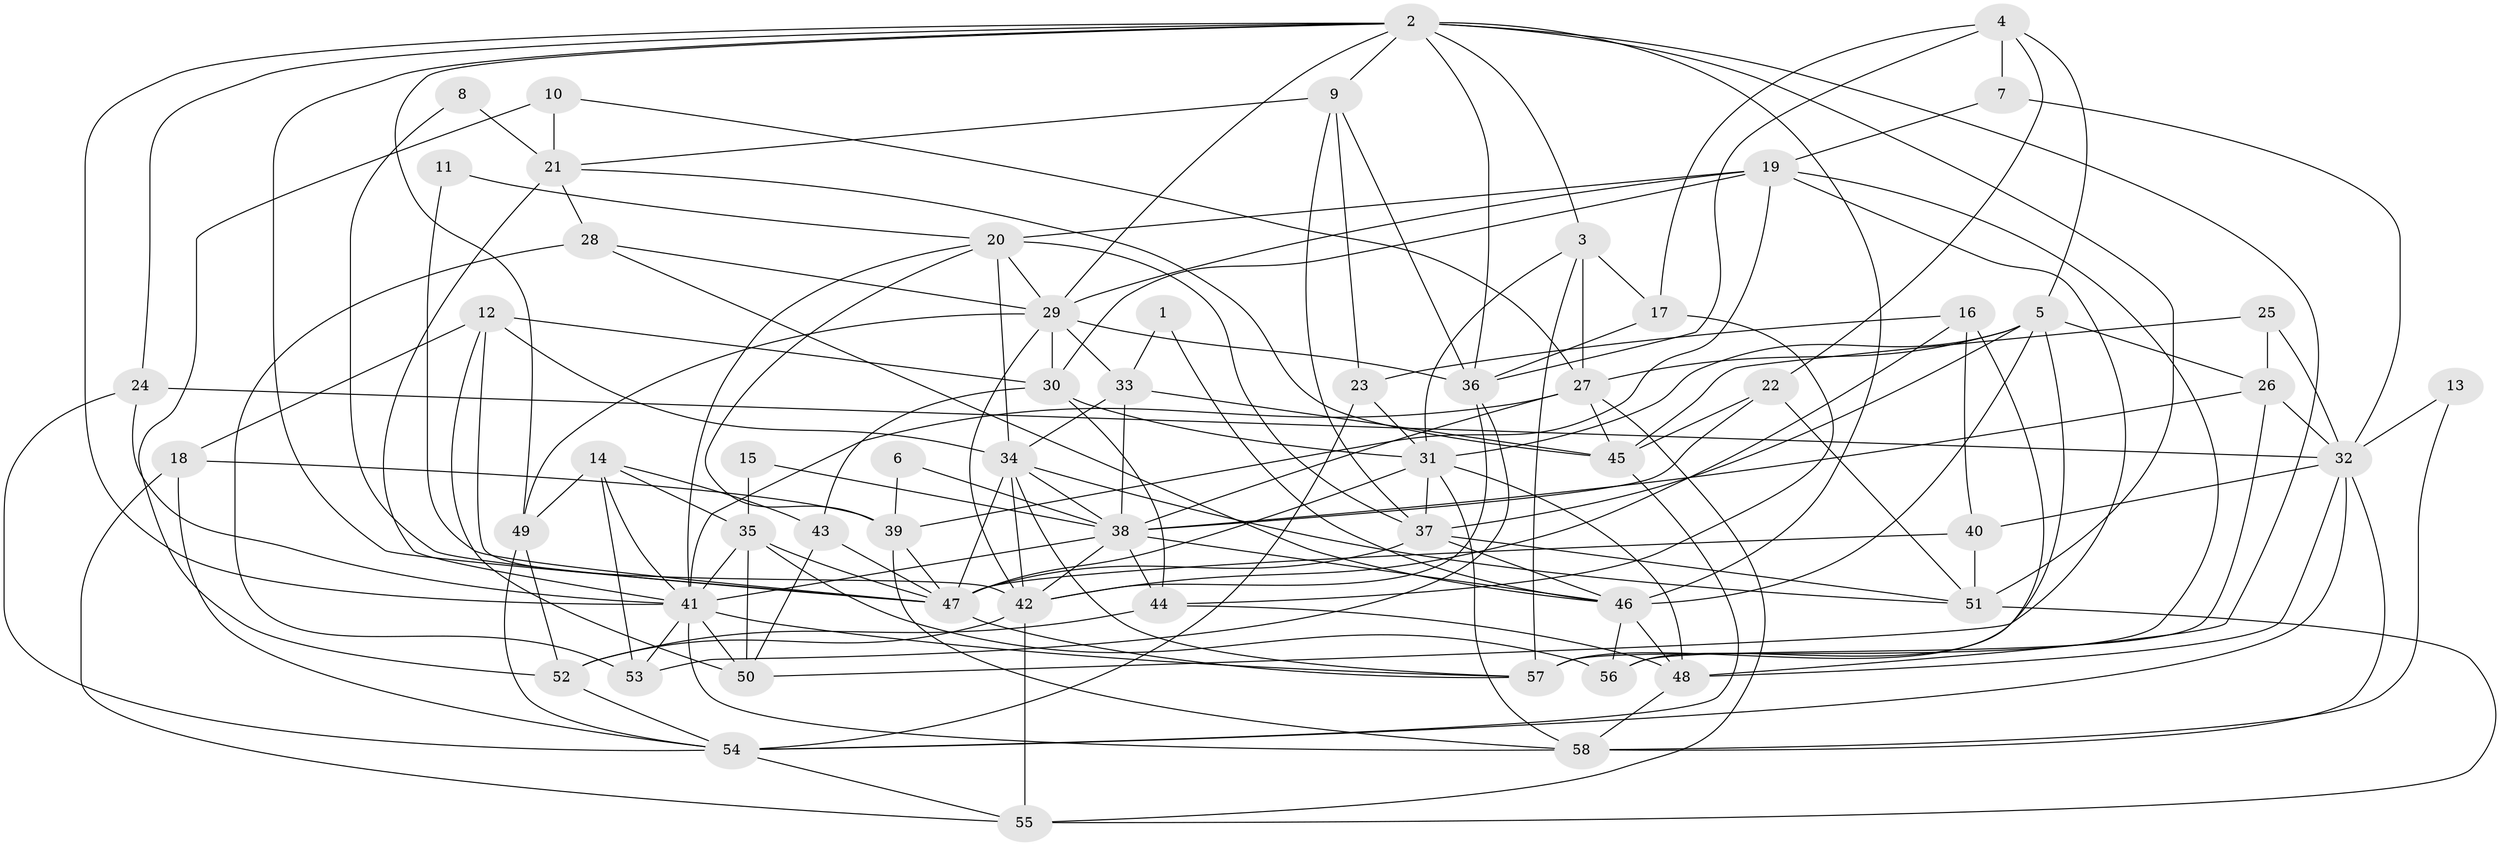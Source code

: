 // original degree distribution, {2: 0.16379310344827586, 4: 0.2672413793103448, 3: 0.25862068965517243, 5: 0.14655172413793102, 6: 0.08620689655172414, 8: 0.017241379310344827, 7: 0.05172413793103448, 9: 0.008620689655172414}
// Generated by graph-tools (version 1.1) at 2025/26/03/09/25 03:26:20]
// undirected, 58 vertices, 162 edges
graph export_dot {
graph [start="1"]
  node [color=gray90,style=filled];
  1;
  2;
  3;
  4;
  5;
  6;
  7;
  8;
  9;
  10;
  11;
  12;
  13;
  14;
  15;
  16;
  17;
  18;
  19;
  20;
  21;
  22;
  23;
  24;
  25;
  26;
  27;
  28;
  29;
  30;
  31;
  32;
  33;
  34;
  35;
  36;
  37;
  38;
  39;
  40;
  41;
  42;
  43;
  44;
  45;
  46;
  47;
  48;
  49;
  50;
  51;
  52;
  53;
  54;
  55;
  56;
  57;
  58;
  1 -- 33 [weight=1.0];
  1 -- 46 [weight=1.0];
  2 -- 3 [weight=1.0];
  2 -- 9 [weight=1.0];
  2 -- 24 [weight=1.0];
  2 -- 29 [weight=2.0];
  2 -- 36 [weight=2.0];
  2 -- 41 [weight=1.0];
  2 -- 46 [weight=1.0];
  2 -- 47 [weight=1.0];
  2 -- 48 [weight=1.0];
  2 -- 49 [weight=1.0];
  2 -- 51 [weight=2.0];
  3 -- 17 [weight=1.0];
  3 -- 27 [weight=1.0];
  3 -- 31 [weight=1.0];
  3 -- 57 [weight=1.0];
  4 -- 5 [weight=1.0];
  4 -- 7 [weight=1.0];
  4 -- 17 [weight=1.0];
  4 -- 22 [weight=1.0];
  4 -- 36 [weight=1.0];
  5 -- 26 [weight=1.0];
  5 -- 27 [weight=1.0];
  5 -- 31 [weight=1.0];
  5 -- 37 [weight=1.0];
  5 -- 46 [weight=1.0];
  5 -- 57 [weight=1.0];
  6 -- 38 [weight=1.0];
  6 -- 39 [weight=1.0];
  7 -- 19 [weight=1.0];
  7 -- 32 [weight=1.0];
  8 -- 21 [weight=1.0];
  8 -- 47 [weight=1.0];
  9 -- 21 [weight=1.0];
  9 -- 23 [weight=1.0];
  9 -- 36 [weight=1.0];
  9 -- 37 [weight=1.0];
  10 -- 21 [weight=1.0];
  10 -- 27 [weight=1.0];
  10 -- 52 [weight=1.0];
  11 -- 20 [weight=1.0];
  11 -- 47 [weight=2.0];
  12 -- 18 [weight=1.0];
  12 -- 30 [weight=1.0];
  12 -- 34 [weight=1.0];
  12 -- 42 [weight=1.0];
  12 -- 50 [weight=1.0];
  13 -- 32 [weight=1.0];
  13 -- 58 [weight=1.0];
  14 -- 35 [weight=1.0];
  14 -- 41 [weight=1.0];
  14 -- 43 [weight=1.0];
  14 -- 49 [weight=1.0];
  14 -- 53 [weight=1.0];
  15 -- 35 [weight=1.0];
  15 -- 38 [weight=1.0];
  16 -- 23 [weight=1.0];
  16 -- 40 [weight=1.0];
  16 -- 42 [weight=1.0];
  16 -- 56 [weight=1.0];
  17 -- 36 [weight=1.0];
  17 -- 44 [weight=1.0];
  18 -- 39 [weight=1.0];
  18 -- 54 [weight=1.0];
  18 -- 55 [weight=1.0];
  19 -- 20 [weight=1.0];
  19 -- 29 [weight=1.0];
  19 -- 30 [weight=1.0];
  19 -- 39 [weight=1.0];
  19 -- 50 [weight=1.0];
  19 -- 57 [weight=1.0];
  20 -- 29 [weight=1.0];
  20 -- 34 [weight=1.0];
  20 -- 37 [weight=1.0];
  20 -- 39 [weight=1.0];
  20 -- 41 [weight=1.0];
  21 -- 28 [weight=1.0];
  21 -- 41 [weight=2.0];
  21 -- 45 [weight=1.0];
  22 -- 38 [weight=1.0];
  22 -- 45 [weight=1.0];
  22 -- 51 [weight=1.0];
  23 -- 31 [weight=1.0];
  23 -- 54 [weight=1.0];
  24 -- 32 [weight=1.0];
  24 -- 41 [weight=1.0];
  24 -- 54 [weight=1.0];
  25 -- 26 [weight=1.0];
  25 -- 32 [weight=1.0];
  25 -- 45 [weight=1.0];
  26 -- 32 [weight=1.0];
  26 -- 38 [weight=1.0];
  26 -- 56 [weight=1.0];
  27 -- 38 [weight=1.0];
  27 -- 41 [weight=1.0];
  27 -- 45 [weight=1.0];
  27 -- 55 [weight=1.0];
  28 -- 29 [weight=1.0];
  28 -- 46 [weight=1.0];
  28 -- 53 [weight=1.0];
  29 -- 30 [weight=1.0];
  29 -- 33 [weight=1.0];
  29 -- 36 [weight=1.0];
  29 -- 42 [weight=1.0];
  29 -- 49 [weight=1.0];
  30 -- 31 [weight=1.0];
  30 -- 43 [weight=1.0];
  30 -- 44 [weight=1.0];
  31 -- 37 [weight=1.0];
  31 -- 47 [weight=1.0];
  31 -- 48 [weight=1.0];
  31 -- 58 [weight=1.0];
  32 -- 40 [weight=1.0];
  32 -- 48 [weight=1.0];
  32 -- 54 [weight=1.0];
  32 -- 58 [weight=1.0];
  33 -- 34 [weight=1.0];
  33 -- 38 [weight=1.0];
  33 -- 45 [weight=1.0];
  34 -- 38 [weight=1.0];
  34 -- 42 [weight=1.0];
  34 -- 47 [weight=2.0];
  34 -- 51 [weight=1.0];
  34 -- 57 [weight=1.0];
  35 -- 41 [weight=1.0];
  35 -- 47 [weight=1.0];
  35 -- 50 [weight=1.0];
  35 -- 56 [weight=1.0];
  36 -- 42 [weight=1.0];
  36 -- 53 [weight=1.0];
  37 -- 46 [weight=2.0];
  37 -- 47 [weight=1.0];
  37 -- 51 [weight=1.0];
  38 -- 41 [weight=1.0];
  38 -- 42 [weight=1.0];
  38 -- 44 [weight=1.0];
  38 -- 46 [weight=1.0];
  39 -- 47 [weight=1.0];
  39 -- 58 [weight=1.0];
  40 -- 47 [weight=1.0];
  40 -- 51 [weight=1.0];
  41 -- 50 [weight=2.0];
  41 -- 53 [weight=1.0];
  41 -- 57 [weight=2.0];
  41 -- 58 [weight=1.0];
  42 -- 52 [weight=1.0];
  42 -- 55 [weight=1.0];
  43 -- 47 [weight=1.0];
  43 -- 50 [weight=1.0];
  44 -- 48 [weight=1.0];
  44 -- 52 [weight=1.0];
  45 -- 54 [weight=1.0];
  46 -- 48 [weight=1.0];
  46 -- 56 [weight=1.0];
  47 -- 57 [weight=1.0];
  48 -- 58 [weight=1.0];
  49 -- 52 [weight=1.0];
  49 -- 54 [weight=1.0];
  51 -- 55 [weight=1.0];
  52 -- 54 [weight=1.0];
  54 -- 55 [weight=1.0];
}
